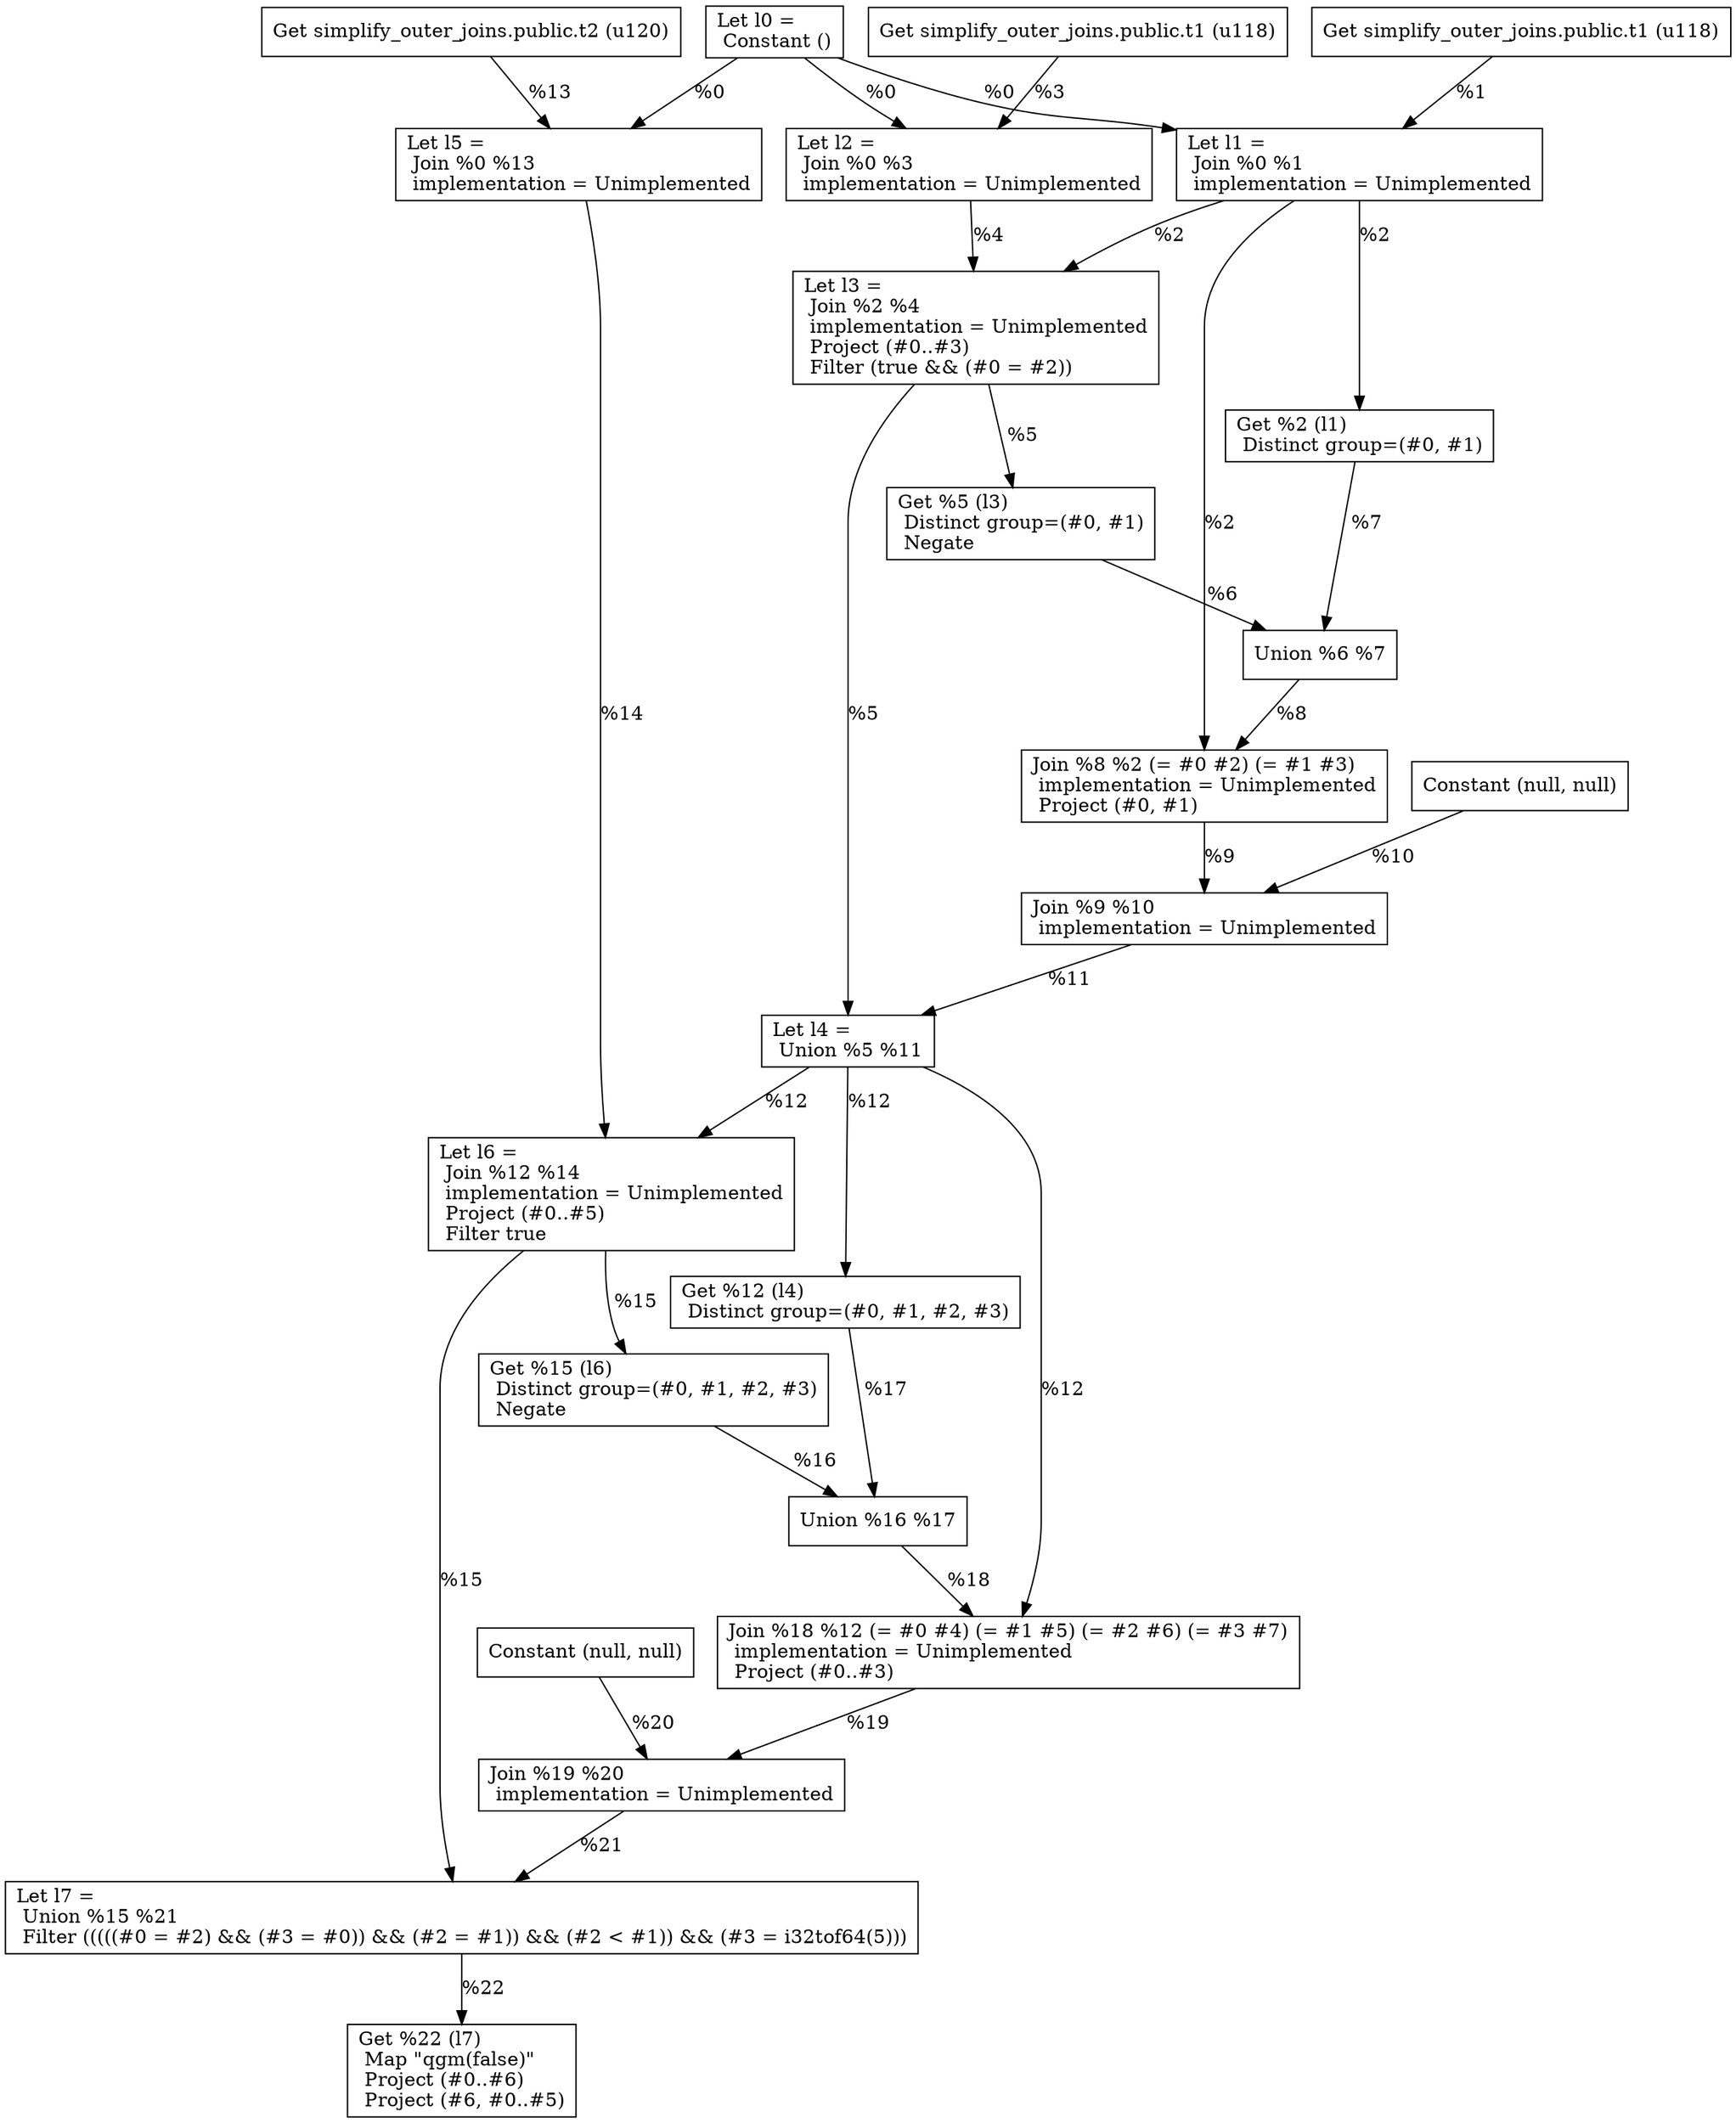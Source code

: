 digraph G {
    node0 [shape = record, label="Let l0 =\l Constant ()\l"]
    node1 [shape = record, label=" Get simplify_outer_joins.public.t1 (u118)\l"]
    node2 [shape = record, label="Let l1 =\l Join %0 %1\l  implementation = Unimplemented\l"]
    node3 [shape = record, label=" Get simplify_outer_joins.public.t1 (u118)\l"]
    node4 [shape = record, label="Let l2 =\l Join %0 %3\l  implementation = Unimplemented\l"]
    node5 [shape = record, label="Let l3 =\l Join %2 %4\l  implementation = Unimplemented\l Project (#0..#3)\l Filter (true && (#0 = #2))\l"]
    node6 [shape = record, label=" Get %5 (l3)\l Distinct group=(#0, #1)\l Negate\l"]
    node7 [shape = record, label=" Get %2 (l1)\l Distinct group=(#0, #1)\l"]
    node8 [shape = record, label=" Union %6 %7\l"]
    node9 [shape = record, label=" Join %8 %2 (= #0 #2) (= #1 #3)\l  implementation = Unimplemented\l Project (#0, #1)\l"]
    node10 [shape = record, label=" Constant (null, null)\l"]
    node11 [shape = record, label=" Join %9 %10\l  implementation = Unimplemented\l"]
    node12 [shape = record, label="Let l4 =\l Union %5 %11\l"]
    node13 [shape = record, label=" Get simplify_outer_joins.public.t2 (u120)\l"]
    node14 [shape = record, label="Let l5 =\l Join %0 %13\l  implementation = Unimplemented\l"]
    node15 [shape = record, label="Let l6 =\l Join %12 %14\l  implementation = Unimplemented\l Project (#0..#5)\l Filter true\l"]
    node16 [shape = record, label=" Get %15 (l6)\l Distinct group=(#0, #1, #2, #3)\l Negate\l"]
    node17 [shape = record, label=" Get %12 (l4)\l Distinct group=(#0, #1, #2, #3)\l"]
    node18 [shape = record, label=" Union %16 %17\l"]
    node19 [shape = record, label=" Join %18 %12 (= #0 #4) (= #1 #5) (= #2 #6) (= #3 #7)\l  implementation = Unimplemented\l Project (#0..#3)\l"]
    node20 [shape = record, label=" Constant (null, null)\l"]
    node21 [shape = record, label=" Join %19 %20\l  implementation = Unimplemented\l"]
    node22 [shape = record, label="Let l7 =\l Union %15 %21\l Filter (((((#0 = #2) && (#3 = #0)) && (#2 = #1)) && (#2 \< #1)) && (#3 = i32tof64(5)))\l"]
    node23 [shape = record, label=" Get %22 (l7)\l Map \"qgm(false)\"\l Project (#0..#6)\l Project (#6, #0..#5)\l"]
    node7 -> node8 [label = "%7\l"]
    node12 -> node17 [label = "%12\l"]
    node17 -> node18 [label = "%17\l"]
    node20 -> node21 [label = "%20\l"]
    node18 -> node19 [label = "%18\l"]
    node8 -> node9 [label = "%8\l"]
    node9 -> node11 [label = "%9\l"]
    node5 -> node6 [label = "%5\l"]
    node2 -> node5 [label = "%2\l"]
    node13 -> node14 [label = "%13\l"]
    node15 -> node16 [label = "%15\l"]
    node0 -> node14 [label = "%0\l"]
    node4 -> node5 [label = "%4\l"]
    node14 -> node15 [label = "%14\l"]
    node11 -> node12 [label = "%11\l"]
    node16 -> node18 [label = "%16\l"]
    node21 -> node22 [label = "%21\l"]
    node22 -> node23 [label = "%22\l"]
    node0 -> node4 [label = "%0\l"]
    node19 -> node21 [label = "%19\l"]
    node5 -> node12 [label = "%5\l"]
    node6 -> node8 [label = "%6\l"]
    node0 -> node2 [label = "%0\l"]
    node3 -> node4 [label = "%3\l"]
    node10 -> node11 [label = "%10\l"]
    node15 -> node22 [label = "%15\l"]
    node1 -> node2 [label = "%1\l"]
    node12 -> node19 [label = "%12\l"]
    node2 -> node7 [label = "%2\l"]
    node2 -> node9 [label = "%2\l"]
    node12 -> node15 [label = "%12\l"]
}
